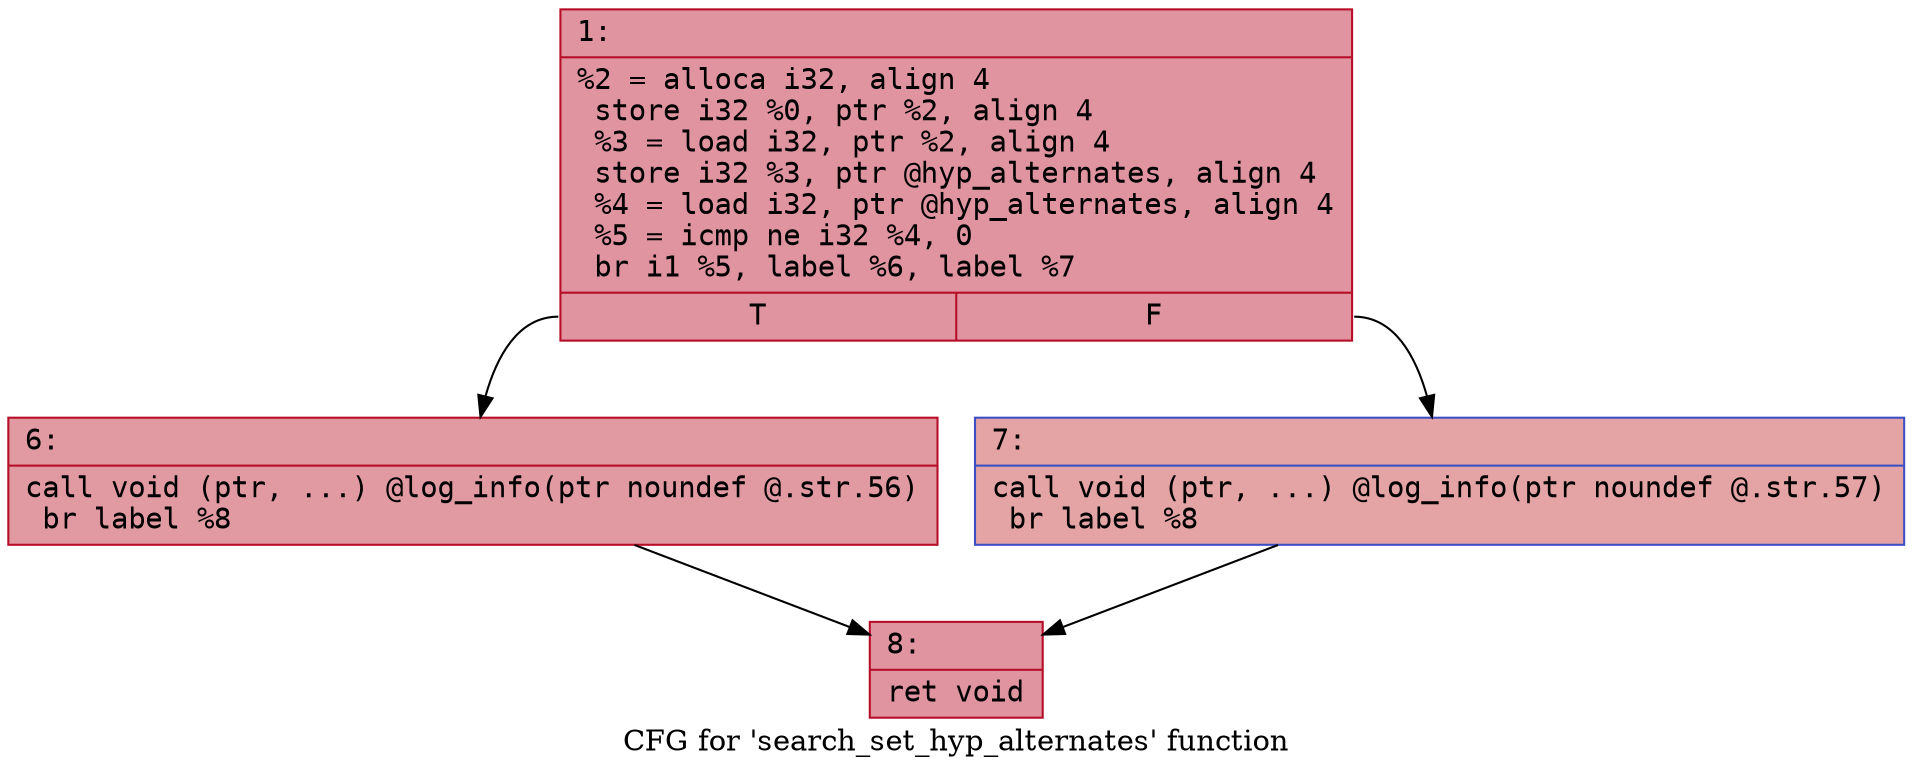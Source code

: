 digraph "CFG for 'search_set_hyp_alternates' function" {
	label="CFG for 'search_set_hyp_alternates' function";

	Node0x600002005bd0 [shape=record,color="#b70d28ff", style=filled, fillcolor="#b70d2870" fontname="Courier",label="{1:\l|  %2 = alloca i32, align 4\l  store i32 %0, ptr %2, align 4\l  %3 = load i32, ptr %2, align 4\l  store i32 %3, ptr @hyp_alternates, align 4\l  %4 = load i32, ptr @hyp_alternates, align 4\l  %5 = icmp ne i32 %4, 0\l  br i1 %5, label %6, label %7\l|{<s0>T|<s1>F}}"];
	Node0x600002005bd0:s0 -> Node0x600002005cc0[tooltip="1 -> 6\nProbability 62.50%" ];
	Node0x600002005bd0:s1 -> Node0x600002005d10[tooltip="1 -> 7\nProbability 37.50%" ];
	Node0x600002005cc0 [shape=record,color="#b70d28ff", style=filled, fillcolor="#bb1b2c70" fontname="Courier",label="{6:\l|  call void (ptr, ...) @log_info(ptr noundef @.str.56)\l  br label %8\l}"];
	Node0x600002005cc0 -> Node0x600002005d60[tooltip="6 -> 8\nProbability 100.00%" ];
	Node0x600002005d10 [shape=record,color="#3d50c3ff", style=filled, fillcolor="#c32e3170" fontname="Courier",label="{7:\l|  call void (ptr, ...) @log_info(ptr noundef @.str.57)\l  br label %8\l}"];
	Node0x600002005d10 -> Node0x600002005d60[tooltip="7 -> 8\nProbability 100.00%" ];
	Node0x600002005d60 [shape=record,color="#b70d28ff", style=filled, fillcolor="#b70d2870" fontname="Courier",label="{8:\l|  ret void\l}"];
}
